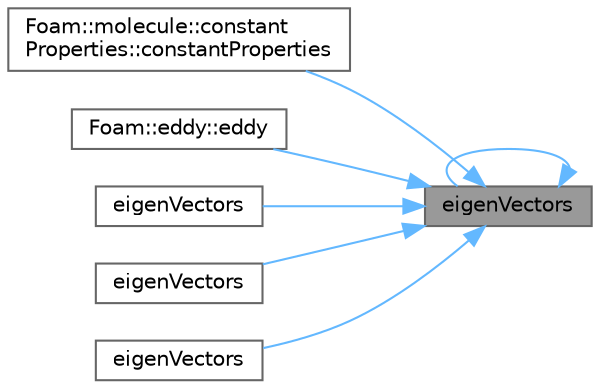 digraph "eigenVectors"
{
 // LATEX_PDF_SIZE
  bgcolor="transparent";
  edge [fontname=Helvetica,fontsize=10,labelfontname=Helvetica,labelfontsize=10];
  node [fontname=Helvetica,fontsize=10,shape=box,height=0.2,width=0.4];
  rankdir="RL";
  Node1 [id="Node000001",label="eigenVectors",height=0.2,width=0.4,color="gray40", fillcolor="grey60", style="filled", fontcolor="black",tooltip=" "];
  Node1 -> Node2 [id="edge1_Node000001_Node000002",dir="back",color="steelblue1",style="solid",tooltip=" "];
  Node2 [id="Node000002",label="Foam::molecule::constant\lProperties::constantProperties",height=0.2,width=0.4,color="grey40", fillcolor="white", style="filled",URL="$classFoam_1_1molecule_1_1constantProperties.html#a48f10350a2cae9811619cc14159099d6",tooltip=" "];
  Node1 -> Node3 [id="edge2_Node000001_Node000003",dir="back",color="steelblue1",style="solid",tooltip=" "];
  Node3 [id="Node000003",label="Foam::eddy::eddy",height=0.2,width=0.4,color="grey40", fillcolor="white", style="filled",URL="$classFoam_1_1eddy.html#af3933fbdbc015ecc51dc47f1f84db55e",tooltip=" "];
  Node1 -> Node1 [id="edge3_Node000001_Node000001",dir="back",color="steelblue1",style="solid",tooltip=" "];
  Node1 -> Node4 [id="edge4_Node000001_Node000004",dir="back",color="steelblue1",style="solid",tooltip=" "];
  Node4 [id="Node000004",label="eigenVectors",height=0.2,width=0.4,color="grey40", fillcolor="white", style="filled",URL="$namespaceFoam.html#a7dae811d25d44d930b42f489263ed367",tooltip=" "];
  Node1 -> Node5 [id="edge5_Node000001_Node000005",dir="back",color="steelblue1",style="solid",tooltip=" "];
  Node5 [id="Node000005",label="eigenVectors",height=0.2,width=0.4,color="grey40", fillcolor="white", style="filled",URL="$namespaceFoam.html#a7d4c0dd5c77f0cd542ffc0e5e5f0ab0f",tooltip=" "];
  Node1 -> Node6 [id="edge6_Node000001_Node000006",dir="back",color="steelblue1",style="solid",tooltip=" "];
  Node6 [id="Node000006",label="eigenVectors",height=0.2,width=0.4,color="grey40", fillcolor="white", style="filled",URL="$namespaceFoam.html#a7b2f82b62b8418a91c1cebfb96472aac",tooltip=" "];
}
